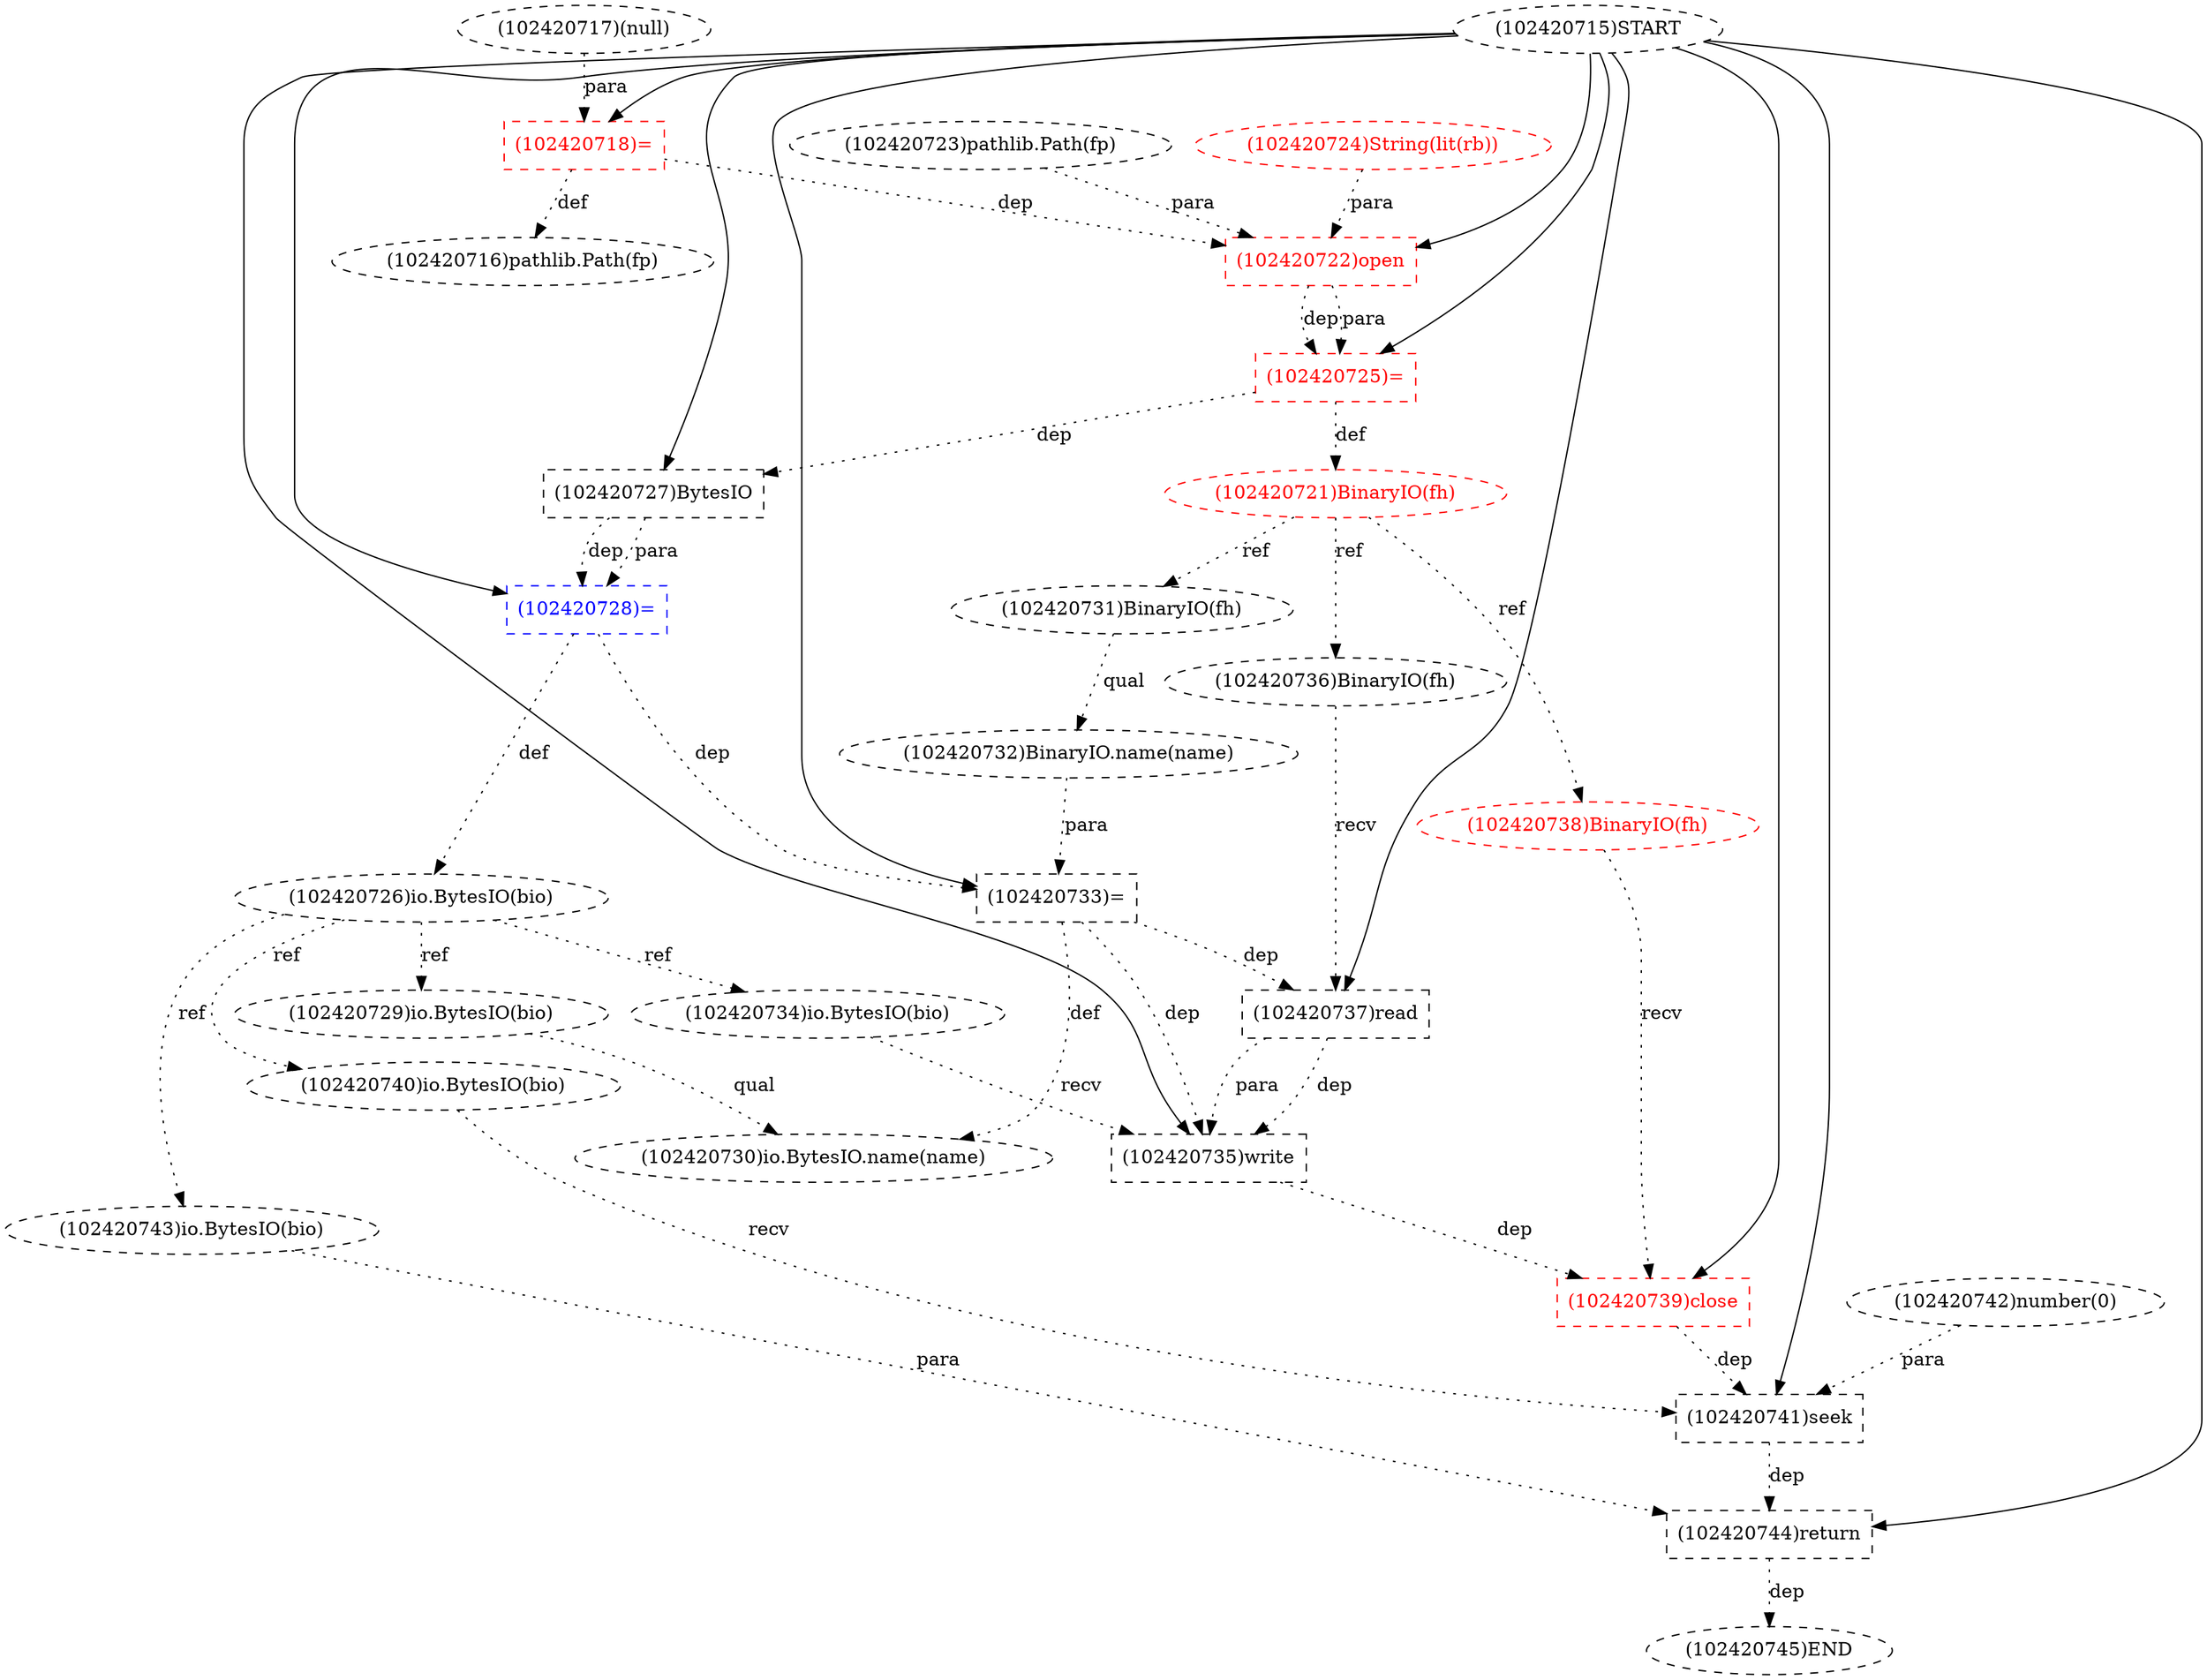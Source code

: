 digraph G {
1 [label="(102420732)BinaryIO.name(name)" shape=ellipse style=dashed]
2 [label="(102420723)pathlib.Path(fp)" shape=ellipse style=dashed]
3 [label="(102420728)=" shape=box style=dashed color=blue fontcolor=blue]
4 [label="(102420739)close" shape=box style=dashed color=red fontcolor=red]
5 [label="(102420737)read" shape=box style=dashed]
6 [label="(102420722)open" shape=box style=dashed color=red fontcolor=red]
7 [label="(102420727)BytesIO" shape=box style=dashed]
8 [label="(102420724)String(lit(rb))" shape=ellipse style=dashed color=red fontcolor=red]
9 [label="(102420736)BinaryIO(fh)" shape=ellipse style=dashed]
10 [label="(102420718)=" shape=box style=dashed color=red fontcolor=red]
11 [label="(102420745)END" style=dashed]
12 [label="(102420725)=" shape=box style=dashed color=red fontcolor=red]
13 [label="(102420740)io.BytesIO(bio)" shape=ellipse style=dashed]
14 [label="(102420733)=" shape=box style=dashed color=black fontcolor=black]
15 [label="(102420742)number(0)" shape=ellipse style=dashed]
16 [label="(102420735)write" shape=box style=dashed]
17 [label="(102420715)START" style=dashed]
18 [label="(102420721)BinaryIO(fh)" shape=ellipse style=dashed color=red fontcolor=red]
19 [label="(102420729)io.BytesIO(bio)" shape=ellipse style=dashed]
20 [label="(102420734)io.BytesIO(bio)" shape=ellipse style=dashed]
21 [label="(102420741)seek" shape=box style=dashed]
22 [label="(102420731)BinaryIO(fh)" shape=ellipse style=dashed]
23 [label="(102420730)io.BytesIO.name(name)" shape=ellipse style=dashed]
24 [label="(102420744)return" shape=box style=dashed]
25 [label="(102420717)(null)" shape=ellipse style=dashed]
26 [label="(102420716)pathlib.Path(fp)" shape=ellipse style=dashed]
27 [label="(102420726)io.BytesIO(bio)" shape=ellipse style=dashed]
28 [label="(102420743)io.BytesIO(bio)" shape=ellipse style=dashed]
29 [label="(102420738)BinaryIO(fh)" shape=ellipse style=dashed color=red fontcolor=red]
22 -> 1 [label="qual" style=dotted];
17 -> 3 [label="" style=solid];
7 -> 3 [label="dep" style=dotted];
7 -> 3 [label="para" style=dotted];
17 -> 4 [label="" style=solid];
29 -> 4 [label="recv" style=dotted];
16 -> 4 [label="dep" style=dotted];
17 -> 5 [label="" style=solid];
9 -> 5 [label="recv" style=dotted];
14 -> 5 [label="dep" style=dotted];
17 -> 6 [label="" style=solid];
2 -> 6 [label="para" style=dotted];
8 -> 6 [label="para" style=dotted];
10 -> 6 [label="dep" style=dotted];
17 -> 7 [label="" style=solid];
12 -> 7 [label="dep" style=dotted];
18 -> 9 [label="ref" style=dotted];
17 -> 10 [label="" style=solid];
25 -> 10 [label="para" style=dotted];
24 -> 11 [label="dep" style=dotted];
17 -> 12 [label="" style=solid];
6 -> 12 [label="dep" style=dotted];
6 -> 12 [label="para" style=dotted];
27 -> 13 [label="ref" style=dotted];
17 -> 14 [label="" style=solid];
1 -> 14 [label="para" style=dotted];
3 -> 14 [label="dep" style=dotted];
17 -> 16 [label="" style=solid];
20 -> 16 [label="recv" style=dotted];
5 -> 16 [label="dep" style=dotted];
5 -> 16 [label="para" style=dotted];
14 -> 16 [label="dep" style=dotted];
12 -> 18 [label="def" style=dotted];
27 -> 19 [label="ref" style=dotted];
27 -> 20 [label="ref" style=dotted];
17 -> 21 [label="" style=solid];
13 -> 21 [label="recv" style=dotted];
15 -> 21 [label="para" style=dotted];
4 -> 21 [label="dep" style=dotted];
18 -> 22 [label="ref" style=dotted];
19 -> 23 [label="qual" style=dotted];
14 -> 23 [label="def" style=dotted];
17 -> 24 [label="" style=solid];
28 -> 24 [label="para" style=dotted];
21 -> 24 [label="dep" style=dotted];
10 -> 26 [label="def" style=dotted];
3 -> 27 [label="def" style=dotted];
27 -> 28 [label="ref" style=dotted];
18 -> 29 [label="ref" style=dotted];
}
